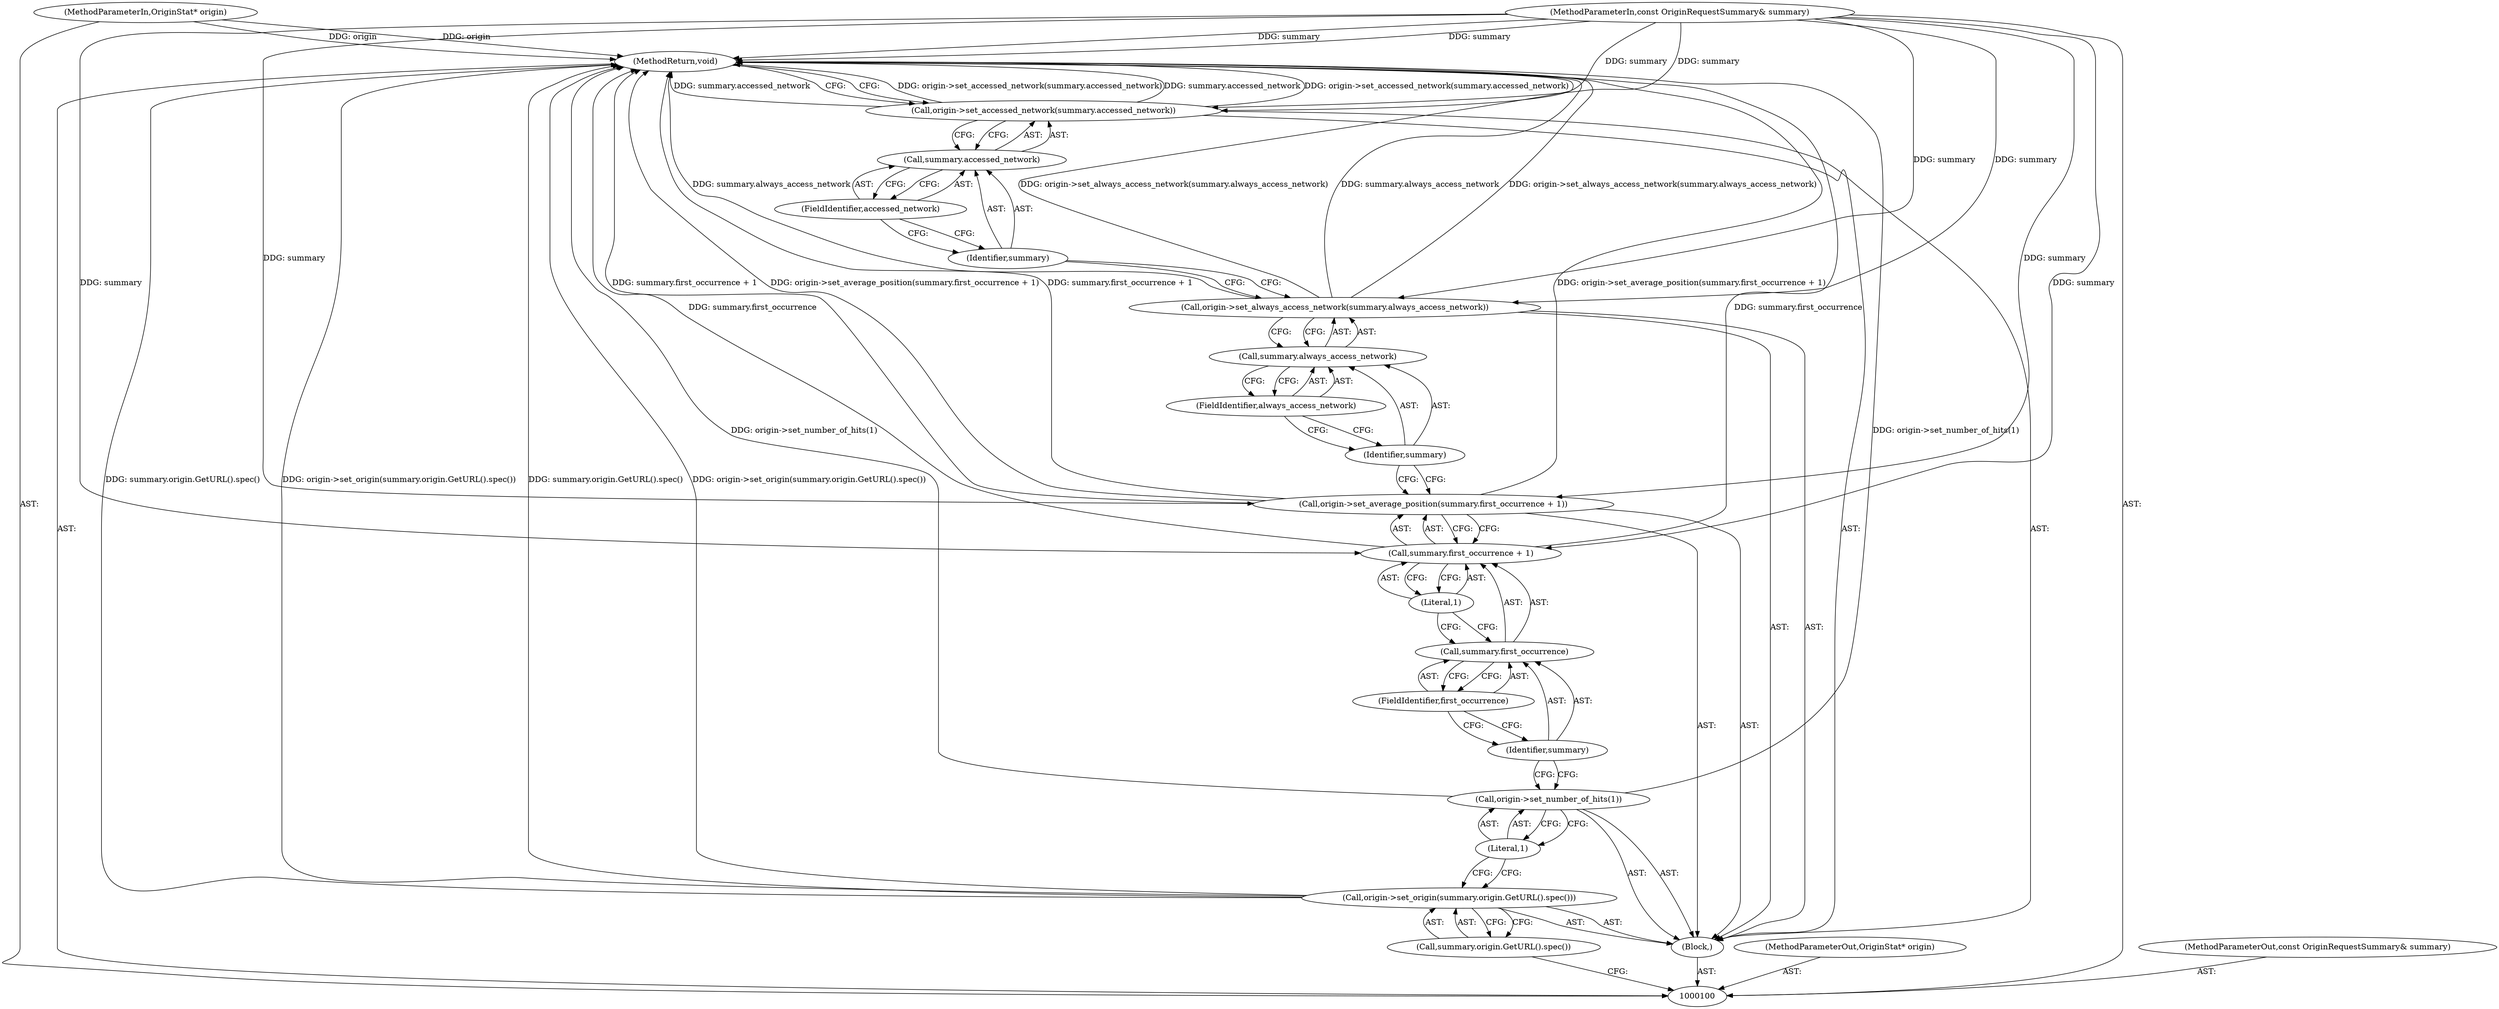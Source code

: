 digraph "0_Chrome_fec26ff33bf372476a70326f3669a35f34a9d474_11" {
"1000122" [label="(MethodReturn,void)"];
"1000101" [label="(MethodParameterIn,OriginStat* origin)"];
"1000161" [label="(MethodParameterOut,OriginStat* origin)"];
"1000103" [label="(Block,)"];
"1000102" [label="(MethodParameterIn,const OriginRequestSummary& summary)"];
"1000162" [label="(MethodParameterOut,const OriginRequestSummary& summary)"];
"1000104" [label="(Call,origin->set_origin(summary.origin.GetURL().spec()))"];
"1000105" [label="(Call,summary.origin.GetURL().spec())"];
"1000106" [label="(Call,origin->set_number_of_hits(1))"];
"1000107" [label="(Literal,1)"];
"1000108" [label="(Call,origin->set_average_position(summary.first_occurrence + 1))"];
"1000109" [label="(Call,summary.first_occurrence + 1)"];
"1000110" [label="(Call,summary.first_occurrence)"];
"1000111" [label="(Identifier,summary)"];
"1000112" [label="(FieldIdentifier,first_occurrence)"];
"1000113" [label="(Literal,1)"];
"1000114" [label="(Call,origin->set_always_access_network(summary.always_access_network))"];
"1000115" [label="(Call,summary.always_access_network)"];
"1000116" [label="(Identifier,summary)"];
"1000117" [label="(FieldIdentifier,always_access_network)"];
"1000118" [label="(Call,origin->set_accessed_network(summary.accessed_network))"];
"1000119" [label="(Call,summary.accessed_network)"];
"1000120" [label="(Identifier,summary)"];
"1000121" [label="(FieldIdentifier,accessed_network)"];
"1000122" -> "1000100"  [label="AST: "];
"1000122" -> "1000118"  [label="CFG: "];
"1000108" -> "1000122"  [label="DDG: origin->set_average_position(summary.first_occurrence + 1)"];
"1000108" -> "1000122"  [label="DDG: summary.first_occurrence + 1"];
"1000104" -> "1000122"  [label="DDG: origin->set_origin(summary.origin.GetURL().spec())"];
"1000104" -> "1000122"  [label="DDG: summary.origin.GetURL().spec()"];
"1000114" -> "1000122"  [label="DDG: origin->set_always_access_network(summary.always_access_network)"];
"1000114" -> "1000122"  [label="DDG: summary.always_access_network"];
"1000118" -> "1000122"  [label="DDG: origin->set_accessed_network(summary.accessed_network)"];
"1000118" -> "1000122"  [label="DDG: summary.accessed_network"];
"1000102" -> "1000122"  [label="DDG: summary"];
"1000101" -> "1000122"  [label="DDG: origin"];
"1000109" -> "1000122"  [label="DDG: summary.first_occurrence"];
"1000106" -> "1000122"  [label="DDG: origin->set_number_of_hits(1)"];
"1000101" -> "1000100"  [label="AST: "];
"1000101" -> "1000122"  [label="DDG: origin"];
"1000161" -> "1000100"  [label="AST: "];
"1000103" -> "1000100"  [label="AST: "];
"1000104" -> "1000103"  [label="AST: "];
"1000106" -> "1000103"  [label="AST: "];
"1000108" -> "1000103"  [label="AST: "];
"1000114" -> "1000103"  [label="AST: "];
"1000118" -> "1000103"  [label="AST: "];
"1000102" -> "1000100"  [label="AST: "];
"1000102" -> "1000122"  [label="DDG: summary"];
"1000102" -> "1000108"  [label="DDG: summary"];
"1000102" -> "1000109"  [label="DDG: summary"];
"1000102" -> "1000114"  [label="DDG: summary"];
"1000102" -> "1000118"  [label="DDG: summary"];
"1000162" -> "1000100"  [label="AST: "];
"1000104" -> "1000103"  [label="AST: "];
"1000104" -> "1000105"  [label="CFG: "];
"1000105" -> "1000104"  [label="AST: "];
"1000107" -> "1000104"  [label="CFG: "];
"1000104" -> "1000122"  [label="DDG: origin->set_origin(summary.origin.GetURL().spec())"];
"1000104" -> "1000122"  [label="DDG: summary.origin.GetURL().spec()"];
"1000105" -> "1000104"  [label="AST: "];
"1000105" -> "1000100"  [label="CFG: "];
"1000104" -> "1000105"  [label="CFG: "];
"1000106" -> "1000103"  [label="AST: "];
"1000106" -> "1000107"  [label="CFG: "];
"1000107" -> "1000106"  [label="AST: "];
"1000111" -> "1000106"  [label="CFG: "];
"1000106" -> "1000122"  [label="DDG: origin->set_number_of_hits(1)"];
"1000107" -> "1000106"  [label="AST: "];
"1000107" -> "1000104"  [label="CFG: "];
"1000106" -> "1000107"  [label="CFG: "];
"1000108" -> "1000103"  [label="AST: "];
"1000108" -> "1000109"  [label="CFG: "];
"1000109" -> "1000108"  [label="AST: "];
"1000116" -> "1000108"  [label="CFG: "];
"1000108" -> "1000122"  [label="DDG: origin->set_average_position(summary.first_occurrence + 1)"];
"1000108" -> "1000122"  [label="DDG: summary.first_occurrence + 1"];
"1000102" -> "1000108"  [label="DDG: summary"];
"1000109" -> "1000108"  [label="AST: "];
"1000109" -> "1000113"  [label="CFG: "];
"1000110" -> "1000109"  [label="AST: "];
"1000113" -> "1000109"  [label="AST: "];
"1000108" -> "1000109"  [label="CFG: "];
"1000109" -> "1000122"  [label="DDG: summary.first_occurrence"];
"1000102" -> "1000109"  [label="DDG: summary"];
"1000110" -> "1000109"  [label="AST: "];
"1000110" -> "1000112"  [label="CFG: "];
"1000111" -> "1000110"  [label="AST: "];
"1000112" -> "1000110"  [label="AST: "];
"1000113" -> "1000110"  [label="CFG: "];
"1000111" -> "1000110"  [label="AST: "];
"1000111" -> "1000106"  [label="CFG: "];
"1000112" -> "1000111"  [label="CFG: "];
"1000112" -> "1000110"  [label="AST: "];
"1000112" -> "1000111"  [label="CFG: "];
"1000110" -> "1000112"  [label="CFG: "];
"1000113" -> "1000109"  [label="AST: "];
"1000113" -> "1000110"  [label="CFG: "];
"1000109" -> "1000113"  [label="CFG: "];
"1000114" -> "1000103"  [label="AST: "];
"1000114" -> "1000115"  [label="CFG: "];
"1000115" -> "1000114"  [label="AST: "];
"1000120" -> "1000114"  [label="CFG: "];
"1000114" -> "1000122"  [label="DDG: origin->set_always_access_network(summary.always_access_network)"];
"1000114" -> "1000122"  [label="DDG: summary.always_access_network"];
"1000102" -> "1000114"  [label="DDG: summary"];
"1000115" -> "1000114"  [label="AST: "];
"1000115" -> "1000117"  [label="CFG: "];
"1000116" -> "1000115"  [label="AST: "];
"1000117" -> "1000115"  [label="AST: "];
"1000114" -> "1000115"  [label="CFG: "];
"1000116" -> "1000115"  [label="AST: "];
"1000116" -> "1000108"  [label="CFG: "];
"1000117" -> "1000116"  [label="CFG: "];
"1000117" -> "1000115"  [label="AST: "];
"1000117" -> "1000116"  [label="CFG: "];
"1000115" -> "1000117"  [label="CFG: "];
"1000118" -> "1000103"  [label="AST: "];
"1000118" -> "1000119"  [label="CFG: "];
"1000119" -> "1000118"  [label="AST: "];
"1000122" -> "1000118"  [label="CFG: "];
"1000118" -> "1000122"  [label="DDG: origin->set_accessed_network(summary.accessed_network)"];
"1000118" -> "1000122"  [label="DDG: summary.accessed_network"];
"1000102" -> "1000118"  [label="DDG: summary"];
"1000119" -> "1000118"  [label="AST: "];
"1000119" -> "1000121"  [label="CFG: "];
"1000120" -> "1000119"  [label="AST: "];
"1000121" -> "1000119"  [label="AST: "];
"1000118" -> "1000119"  [label="CFG: "];
"1000120" -> "1000119"  [label="AST: "];
"1000120" -> "1000114"  [label="CFG: "];
"1000121" -> "1000120"  [label="CFG: "];
"1000121" -> "1000119"  [label="AST: "];
"1000121" -> "1000120"  [label="CFG: "];
"1000119" -> "1000121"  [label="CFG: "];
}
